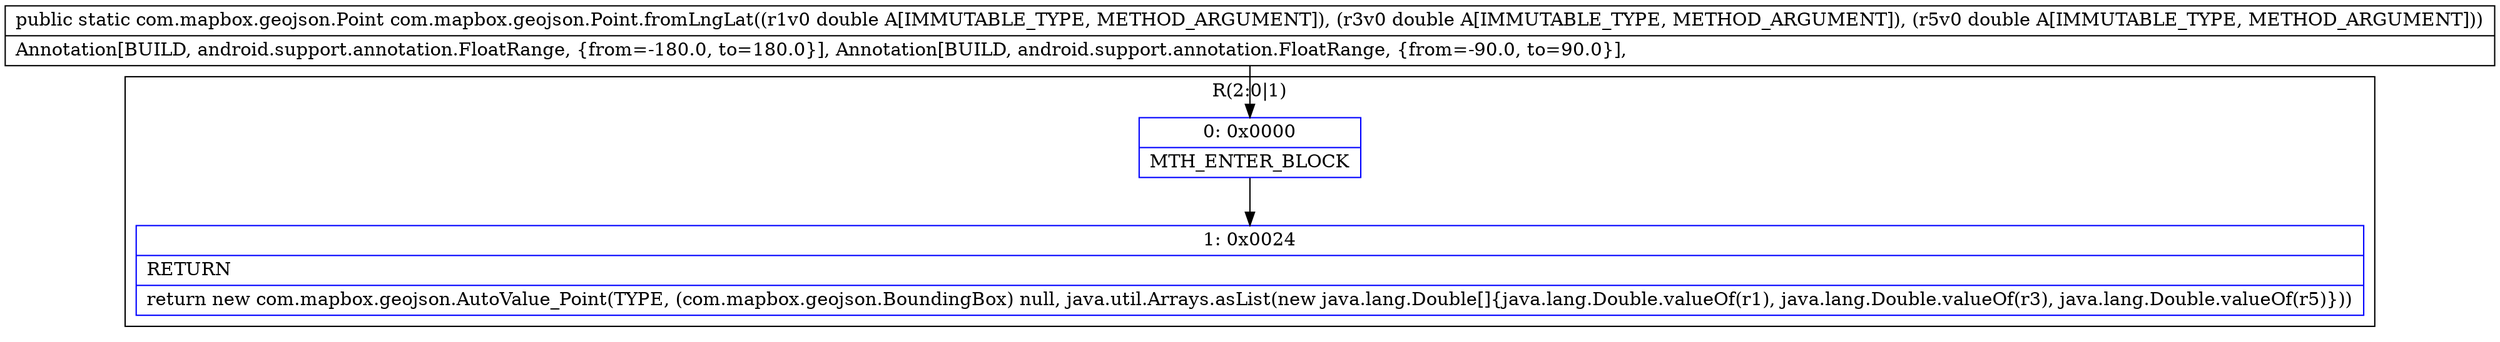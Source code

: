 digraph "CFG forcom.mapbox.geojson.Point.fromLngLat(DDD)Lcom\/mapbox\/geojson\/Point;" {
subgraph cluster_Region_364436507 {
label = "R(2:0|1)";
node [shape=record,color=blue];
Node_0 [shape=record,label="{0\:\ 0x0000|MTH_ENTER_BLOCK\l}"];
Node_1 [shape=record,label="{1\:\ 0x0024|RETURN\l|return new com.mapbox.geojson.AutoValue_Point(TYPE, (com.mapbox.geojson.BoundingBox) null, java.util.Arrays.asList(new java.lang.Double[]\{java.lang.Double.valueOf(r1), java.lang.Double.valueOf(r3), java.lang.Double.valueOf(r5)\}))\l}"];
}
MethodNode[shape=record,label="{public static com.mapbox.geojson.Point com.mapbox.geojson.Point.fromLngLat((r1v0 double A[IMMUTABLE_TYPE, METHOD_ARGUMENT]), (r3v0 double A[IMMUTABLE_TYPE, METHOD_ARGUMENT]), (r5v0 double A[IMMUTABLE_TYPE, METHOD_ARGUMENT]))  | Annotation[BUILD, android.support.annotation.FloatRange, \{from=\-180.0, to=180.0\}], Annotation[BUILD, android.support.annotation.FloatRange, \{from=\-90.0, to=90.0\}], \l}"];
MethodNode -> Node_0;
Node_0 -> Node_1;
}

